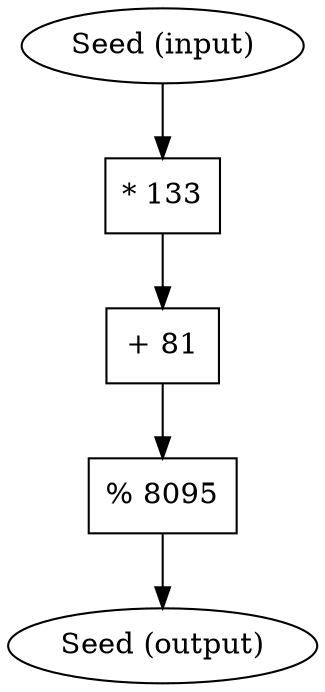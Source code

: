 digraph RandomInteger_DFG {
    node [shape=ellipse, fillcolor=lightblue];
    OldSeed [label="Seed (input)"];
    node [shape=box];
    op_mul [label="* 133"];
    op_add [label="+ 81"];
    op_mod [label="% 8095"];
    node [shape=ellipse, fillcolor=lightgreen];
    NewSeed [label="Seed (output)"];
    OldSeed -> op_mul -> op_add -> op_mod -> NewSeed;
}